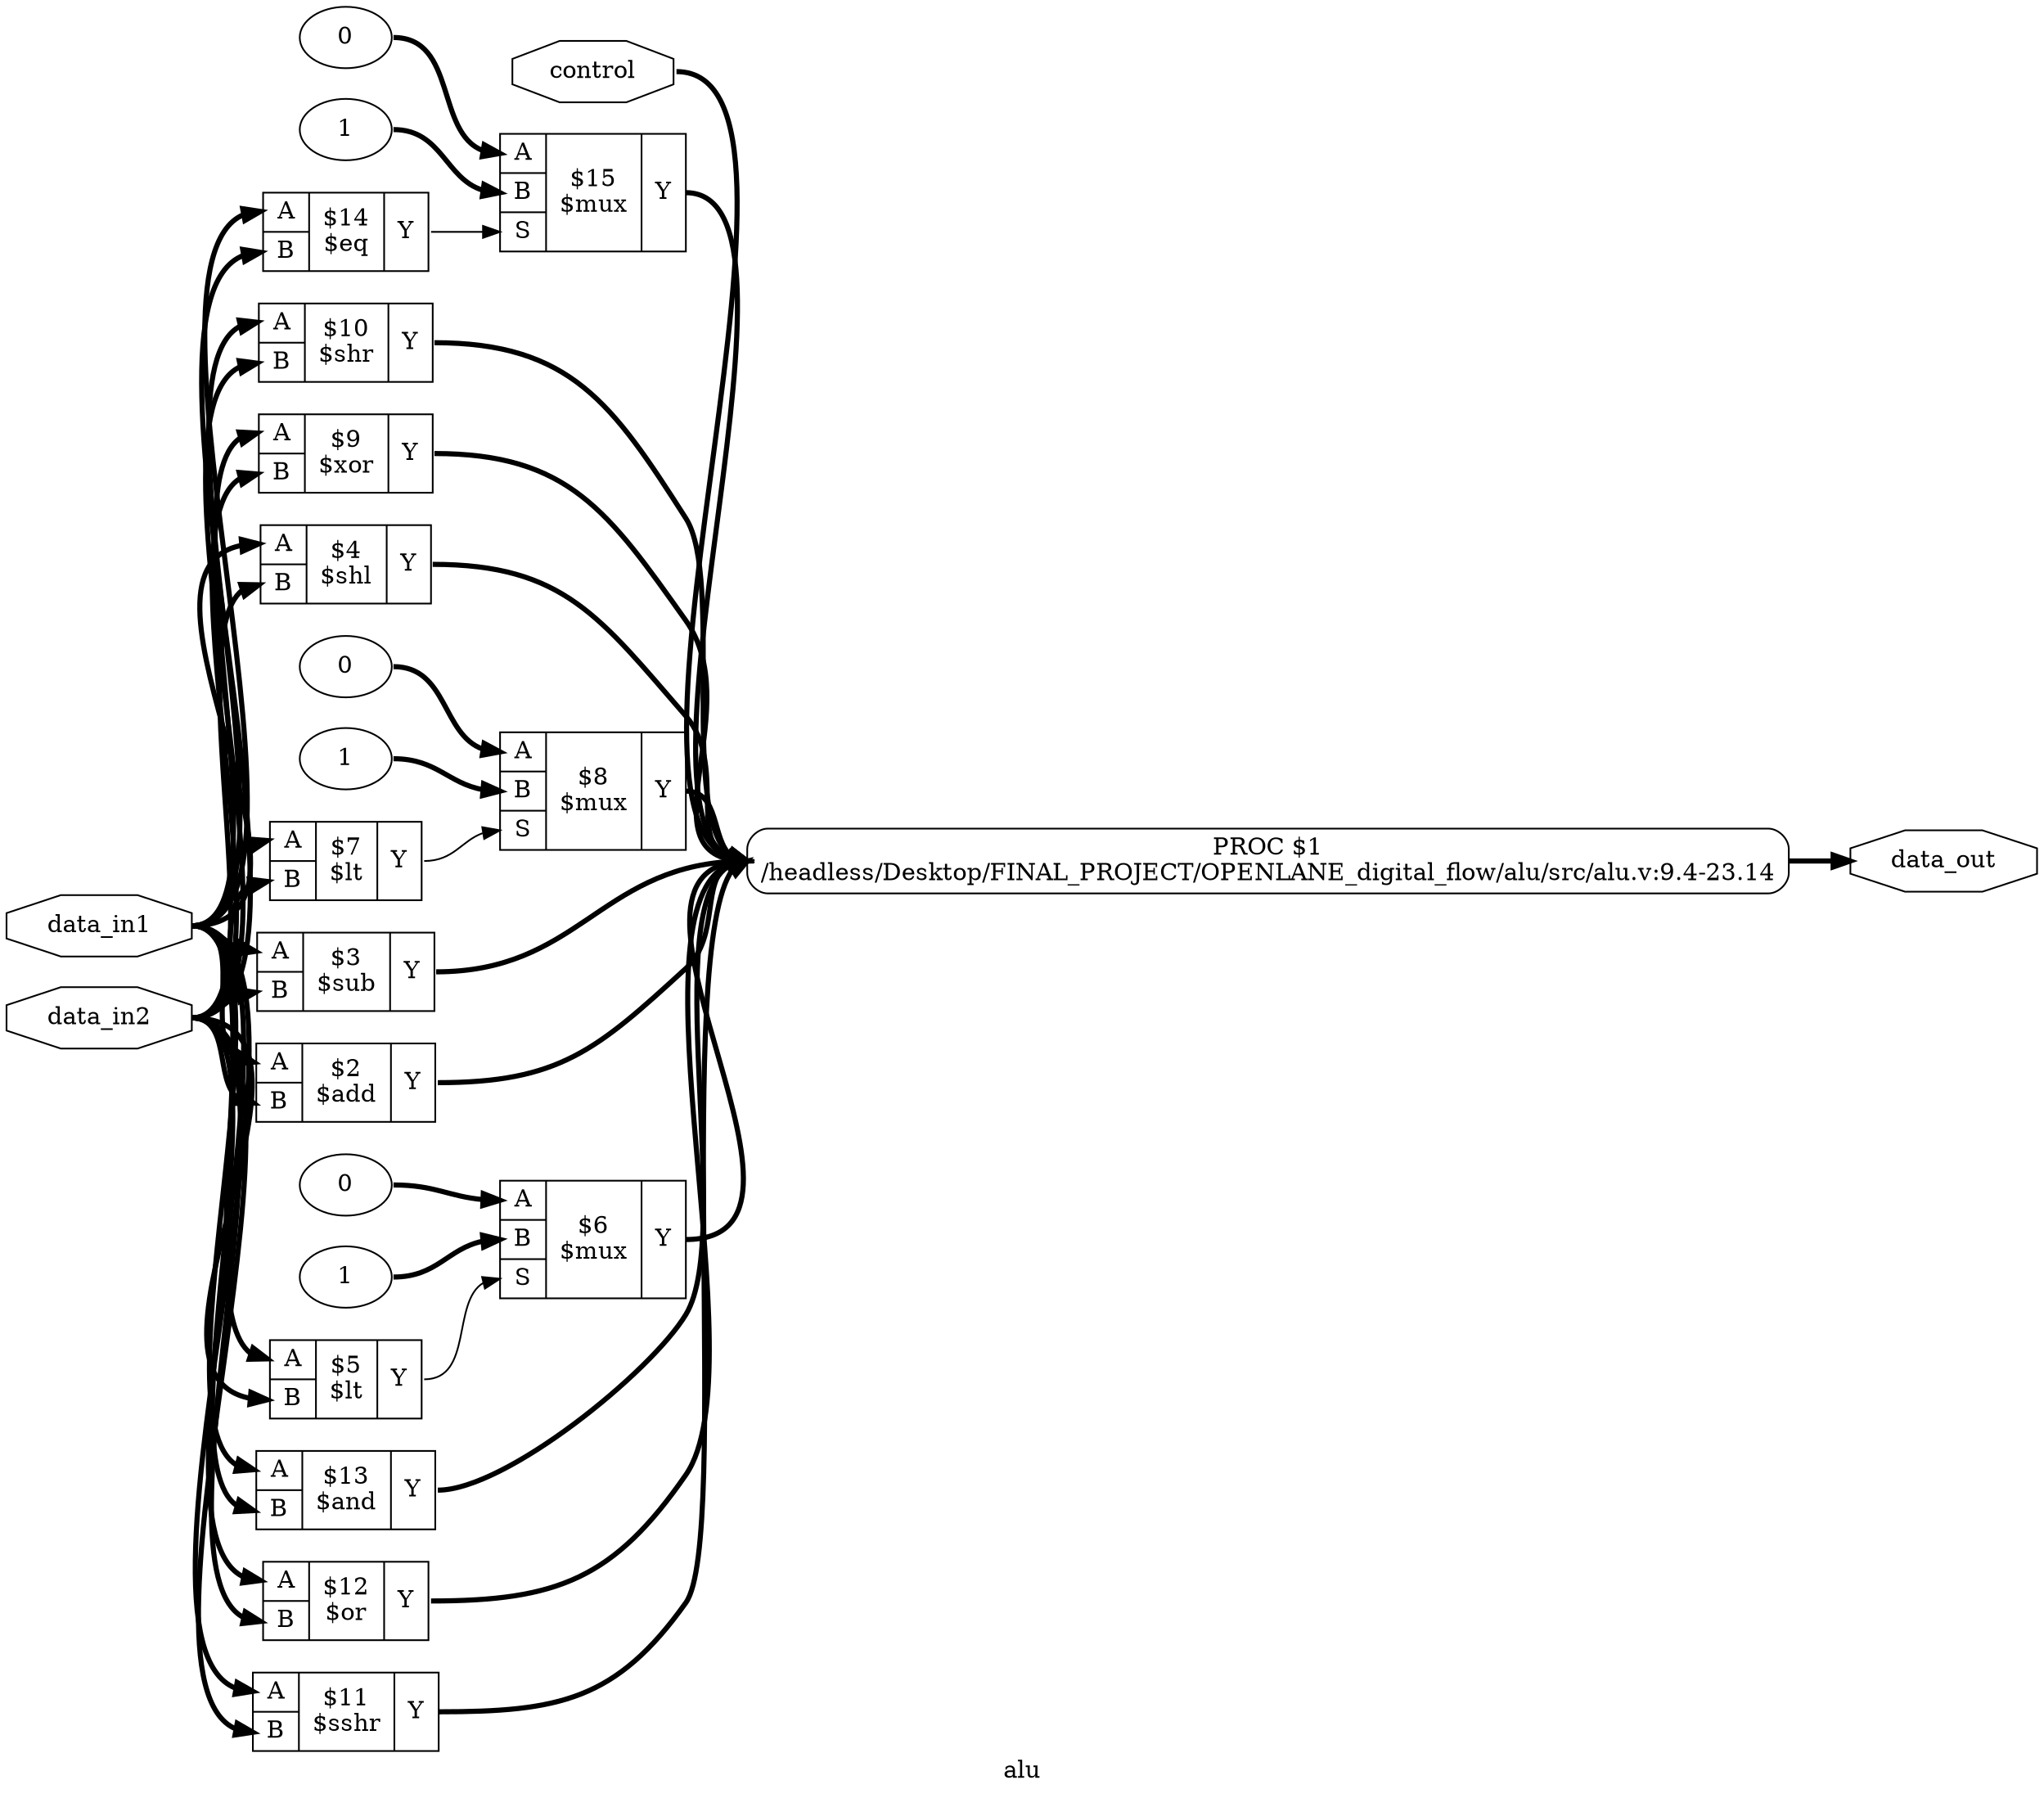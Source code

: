 digraph "alu" {
label="alu";
rankdir="LR";
remincross=true;
n17 [ shape=octagon, label="data_out", color="black", fontcolor="black" ];
n18 [ shape=octagon, label="data_in2", color="black", fontcolor="black" ];
n19 [ shape=octagon, label="data_in1", color="black", fontcolor="black" ];
n20 [ shape=octagon, label="control", color="black", fontcolor="black" ];
v0 [ label="1" ];
v1 [ label="0" ];
c25 [ shape=record, label="{{<p21> A|<p22> B|<p23> S}|$15\n$mux|{<p24> Y}}" ];
c26 [ shape=record, label="{{<p21> A|<p22> B}|$14\n$eq|{<p24> Y}}" ];
c27 [ shape=record, label="{{<p21> A|<p22> B}|$13\n$and|{<p24> Y}}" ];
c28 [ shape=record, label="{{<p21> A|<p22> B}|$12\n$or|{<p24> Y}}" ];
c29 [ shape=record, label="{{<p21> A|<p22> B}|$11\n$sshr|{<p24> Y}}" ];
c30 [ shape=record, label="{{<p21> A|<p22> B}|$10\n$shr|{<p24> Y}}" ];
c31 [ shape=record, label="{{<p21> A|<p22> B}|$9\n$xor|{<p24> Y}}" ];
v2 [ label="1" ];
v3 [ label="0" ];
c32 [ shape=record, label="{{<p21> A|<p22> B|<p23> S}|$8\n$mux|{<p24> Y}}" ];
c33 [ shape=record, label="{{<p21> A|<p22> B}|$7\n$lt|{<p24> Y}}" ];
v4 [ label="1" ];
v5 [ label="0" ];
c34 [ shape=record, label="{{<p21> A|<p22> B|<p23> S}|$6\n$mux|{<p24> Y}}" ];
c35 [ shape=record, label="{{<p21> A|<p22> B}|$5\n$lt|{<p24> Y}}" ];
c36 [ shape=record, label="{{<p21> A|<p22> B}|$4\n$shl|{<p24> Y}}" ];
c37 [ shape=record, label="{{<p21> A|<p22> B}|$3\n$sub|{<p24> Y}}" ];
c38 [ shape=record, label="{{<p21> A|<p22> B}|$2\n$add|{<p24> Y}}" ];
p6 [shape=box, style=rounded, label="PROC $1\n/headless/Desktop/FINAL_PROJECT/OPENLANE_digital_flow/alu/src/alu.v:9.4-23.14"];
c25:p24:e -> p6:w [color="black", style="setlinewidth(3)", label=""];
c34:p24:e -> p6:w [color="black", style="setlinewidth(3)", label=""];
c35:p24:e -> c34:p23:w [color="black", label=""];
c36:p24:e -> p6:w [color="black", style="setlinewidth(3)", label=""];
c37:p24:e -> p6:w [color="black", style="setlinewidth(3)", label=""];
c38:p24:e -> p6:w [color="black", style="setlinewidth(3)", label=""];
p6:e -> n17:w [color="black", style="setlinewidth(3)", label=""];
n18:e -> c26:p22:w [color="black", style="setlinewidth(3)", label=""];
n18:e -> c27:p22:w [color="black", style="setlinewidth(3)", label=""];
n18:e -> c28:p22:w [color="black", style="setlinewidth(3)", label=""];
n18:e -> c29:p22:w [color="black", style="setlinewidth(3)", label=""];
n18:e -> c30:p22:w [color="black", style="setlinewidth(3)", label=""];
n18:e -> c31:p22:w [color="black", style="setlinewidth(3)", label=""];
n18:e -> c33:p22:w [color="black", style="setlinewidth(3)", label=""];
n18:e -> c35:p22:w [color="black", style="setlinewidth(3)", label=""];
n18:e -> c36:p22:w [color="black", style="setlinewidth(3)", label=""];
n18:e -> c37:p22:w [color="black", style="setlinewidth(3)", label=""];
n18:e -> c38:p22:w [color="black", style="setlinewidth(3)", label=""];
n19:e -> c26:p21:w [color="black", style="setlinewidth(3)", label=""];
n19:e -> c27:p21:w [color="black", style="setlinewidth(3)", label=""];
n19:e -> c28:p21:w [color="black", style="setlinewidth(3)", label=""];
n19:e -> c29:p21:w [color="black", style="setlinewidth(3)", label=""];
n19:e -> c30:p21:w [color="black", style="setlinewidth(3)", label=""];
n19:e -> c31:p21:w [color="black", style="setlinewidth(3)", label=""];
n19:e -> c33:p21:w [color="black", style="setlinewidth(3)", label=""];
n19:e -> c35:p21:w [color="black", style="setlinewidth(3)", label=""];
n19:e -> c36:p21:w [color="black", style="setlinewidth(3)", label=""];
n19:e -> c37:p21:w [color="black", style="setlinewidth(3)", label=""];
n19:e -> c38:p21:w [color="black", style="setlinewidth(3)", label=""];
c26:p24:e -> c25:p23:w [color="black", label=""];
n20:e -> p6:w [color="black", style="setlinewidth(3)", label=""];
c27:p24:e -> p6:w [color="black", style="setlinewidth(3)", label=""];
c28:p24:e -> p6:w [color="black", style="setlinewidth(3)", label=""];
c29:p24:e -> p6:w [color="black", style="setlinewidth(3)", label=""];
c30:p24:e -> p6:w [color="black", style="setlinewidth(3)", label=""];
c31:p24:e -> p6:w [color="black", style="setlinewidth(3)", label=""];
c32:p24:e -> p6:w [color="black", style="setlinewidth(3)", label=""];
c33:p24:e -> c32:p23:w [color="black", label=""];
v0:e -> c25:p22:w [color="black", style="setlinewidth(3)", label=""];
v1:e -> c25:p21:w [color="black", style="setlinewidth(3)", label=""];
v2:e -> c32:p22:w [color="black", style="setlinewidth(3)", label=""];
v3:e -> c32:p21:w [color="black", style="setlinewidth(3)", label=""];
v4:e -> c34:p22:w [color="black", style="setlinewidth(3)", label=""];
v5:e -> c34:p21:w [color="black", style="setlinewidth(3)", label=""];
}
